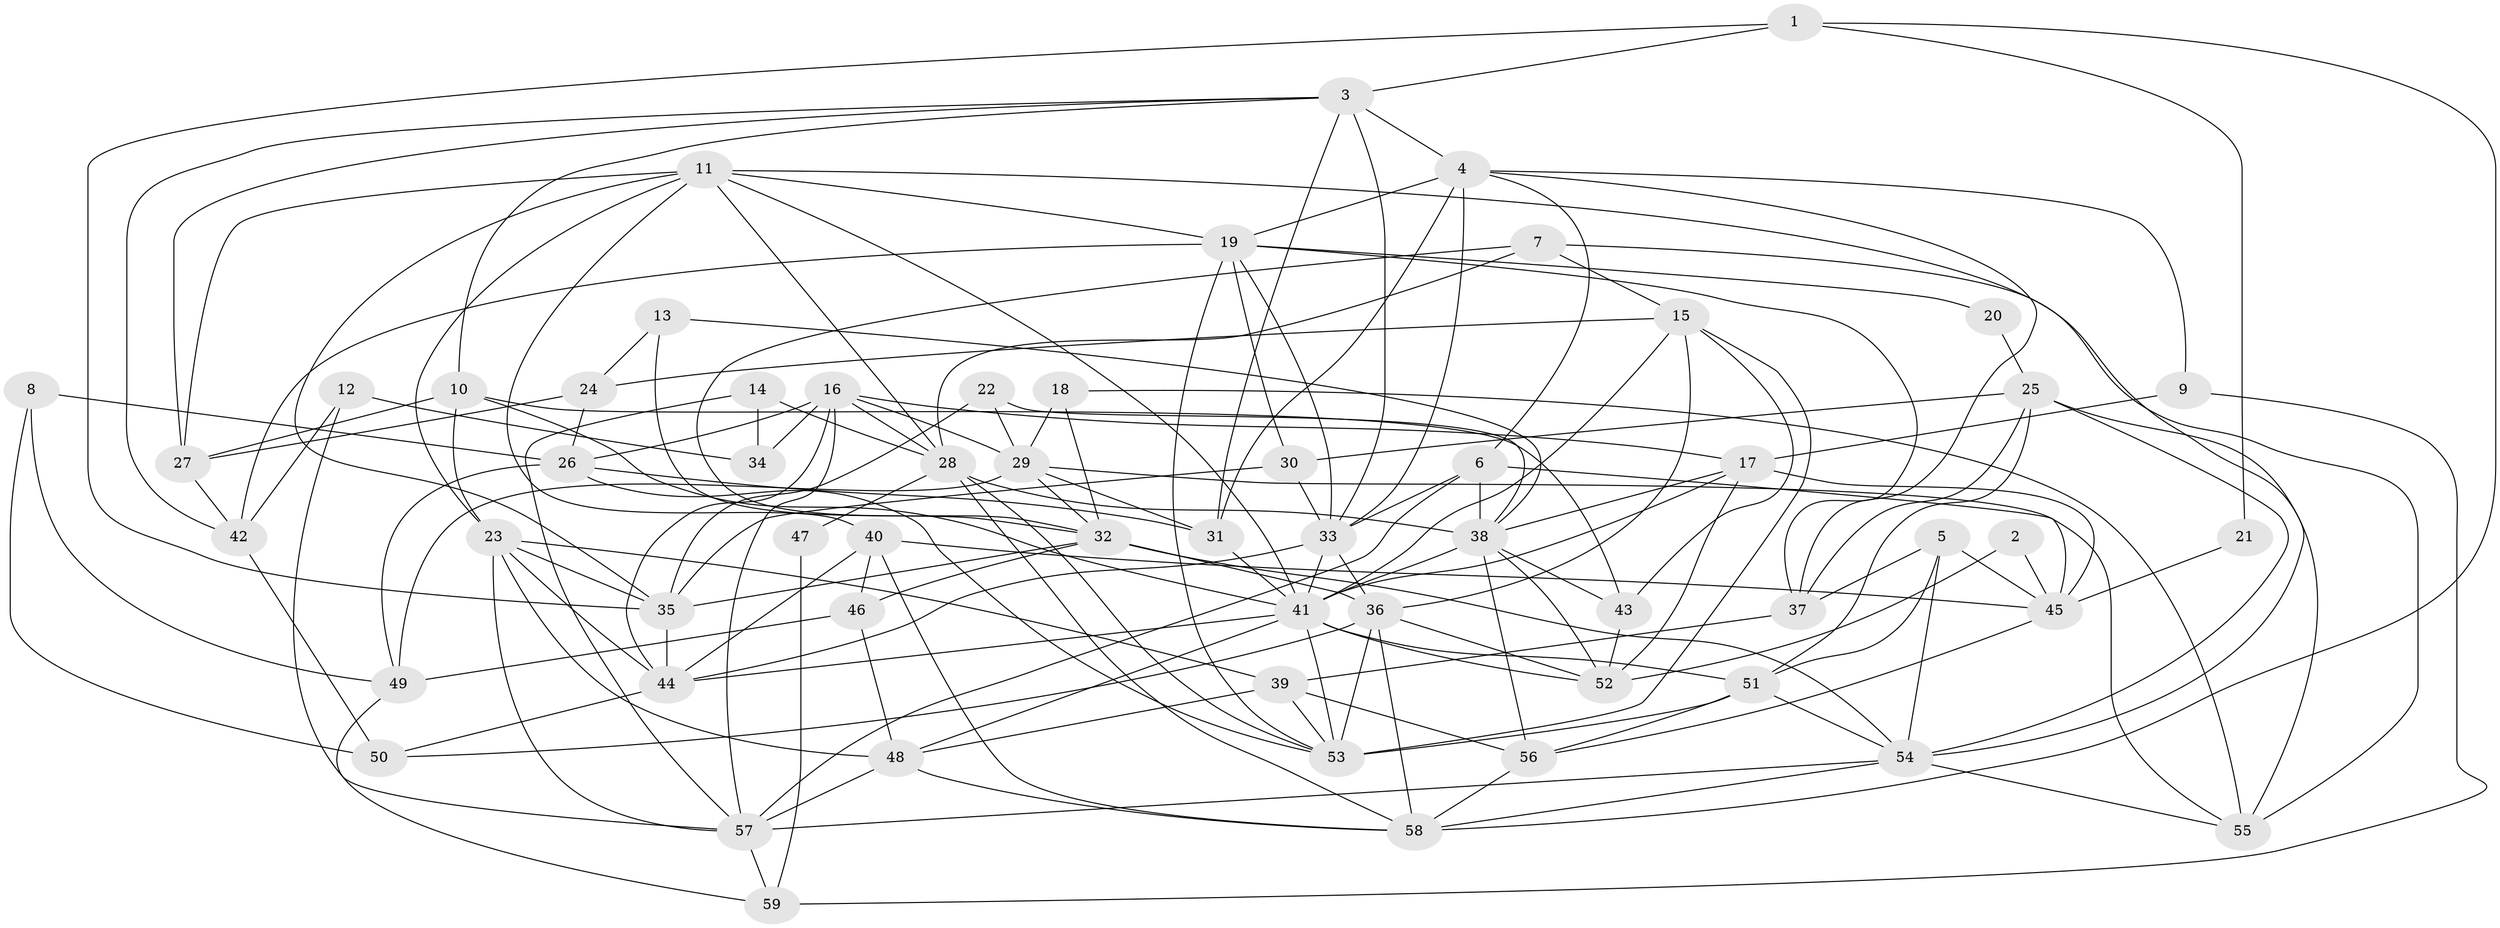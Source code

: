 // original degree distribution, {4: 0.2711864406779661, 2: 0.11864406779661017, 5: 0.1694915254237288, 3: 0.288135593220339, 7: 0.01694915254237288, 6: 0.11864406779661017, 8: 0.01694915254237288}
// Generated by graph-tools (version 1.1) at 2025/02/03/09/25 03:02:15]
// undirected, 59 vertices, 160 edges
graph export_dot {
graph [start="1"]
  node [color=gray90,style=filled];
  1;
  2;
  3;
  4;
  5;
  6;
  7;
  8;
  9;
  10;
  11;
  12;
  13;
  14;
  15;
  16;
  17;
  18;
  19;
  20;
  21;
  22;
  23;
  24;
  25;
  26;
  27;
  28;
  29;
  30;
  31;
  32;
  33;
  34;
  35;
  36;
  37;
  38;
  39;
  40;
  41;
  42;
  43;
  44;
  45;
  46;
  47;
  48;
  49;
  50;
  51;
  52;
  53;
  54;
  55;
  56;
  57;
  58;
  59;
  1 -- 3 [weight=1.0];
  1 -- 21 [weight=1.0];
  1 -- 35 [weight=1.0];
  1 -- 58 [weight=1.0];
  2 -- 45 [weight=1.0];
  2 -- 52 [weight=1.0];
  3 -- 4 [weight=1.0];
  3 -- 10 [weight=1.0];
  3 -- 27 [weight=1.0];
  3 -- 31 [weight=1.0];
  3 -- 33 [weight=1.0];
  3 -- 42 [weight=1.0];
  4 -- 6 [weight=1.0];
  4 -- 9 [weight=1.0];
  4 -- 19 [weight=1.0];
  4 -- 31 [weight=1.0];
  4 -- 33 [weight=1.0];
  4 -- 37 [weight=1.0];
  5 -- 37 [weight=1.0];
  5 -- 45 [weight=1.0];
  5 -- 51 [weight=1.0];
  5 -- 54 [weight=1.0];
  6 -- 33 [weight=1.0];
  6 -- 38 [weight=1.0];
  6 -- 45 [weight=1.0];
  6 -- 57 [weight=1.0];
  7 -- 15 [weight=1.0];
  7 -- 28 [weight=1.0];
  7 -- 32 [weight=1.0];
  7 -- 55 [weight=1.0];
  8 -- 26 [weight=1.0];
  8 -- 49 [weight=1.0];
  8 -- 50 [weight=1.0];
  9 -- 17 [weight=1.0];
  9 -- 59 [weight=1.0];
  10 -- 23 [weight=1.0];
  10 -- 27 [weight=1.0];
  10 -- 41 [weight=1.0];
  10 -- 43 [weight=1.0];
  11 -- 19 [weight=1.0];
  11 -- 23 [weight=1.0];
  11 -- 27 [weight=1.0];
  11 -- 28 [weight=1.0];
  11 -- 35 [weight=1.0];
  11 -- 40 [weight=1.0];
  11 -- 41 [weight=1.0];
  11 -- 54 [weight=1.0];
  12 -- 34 [weight=1.0];
  12 -- 42 [weight=1.0];
  12 -- 57 [weight=1.0];
  13 -- 24 [weight=1.0];
  13 -- 32 [weight=2.0];
  13 -- 38 [weight=1.0];
  14 -- 28 [weight=1.0];
  14 -- 34 [weight=1.0];
  14 -- 57 [weight=1.0];
  15 -- 24 [weight=1.0];
  15 -- 36 [weight=1.0];
  15 -- 41 [weight=1.0];
  15 -- 43 [weight=1.0];
  15 -- 53 [weight=1.0];
  16 -- 17 [weight=1.0];
  16 -- 26 [weight=1.0];
  16 -- 28 [weight=1.0];
  16 -- 29 [weight=1.0];
  16 -- 34 [weight=2.0];
  16 -- 44 [weight=1.0];
  16 -- 57 [weight=1.0];
  17 -- 38 [weight=1.0];
  17 -- 41 [weight=1.0];
  17 -- 45 [weight=1.0];
  17 -- 52 [weight=1.0];
  18 -- 29 [weight=1.0];
  18 -- 32 [weight=2.0];
  18 -- 55 [weight=1.0];
  19 -- 20 [weight=1.0];
  19 -- 30 [weight=1.0];
  19 -- 33 [weight=1.0];
  19 -- 37 [weight=1.0];
  19 -- 42 [weight=1.0];
  19 -- 53 [weight=1.0];
  20 -- 25 [weight=1.0];
  21 -- 45 [weight=2.0];
  22 -- 29 [weight=1.0];
  22 -- 35 [weight=1.0];
  22 -- 38 [weight=1.0];
  23 -- 35 [weight=2.0];
  23 -- 39 [weight=1.0];
  23 -- 44 [weight=2.0];
  23 -- 48 [weight=1.0];
  23 -- 57 [weight=1.0];
  24 -- 26 [weight=1.0];
  24 -- 27 [weight=1.0];
  25 -- 30 [weight=1.0];
  25 -- 37 [weight=1.0];
  25 -- 51 [weight=1.0];
  25 -- 54 [weight=1.0];
  25 -- 55 [weight=1.0];
  26 -- 31 [weight=1.0];
  26 -- 49 [weight=1.0];
  26 -- 53 [weight=1.0];
  27 -- 42 [weight=1.0];
  28 -- 38 [weight=1.0];
  28 -- 47 [weight=2.0];
  28 -- 53 [weight=1.0];
  28 -- 58 [weight=1.0];
  29 -- 31 [weight=1.0];
  29 -- 32 [weight=1.0];
  29 -- 49 [weight=1.0];
  29 -- 55 [weight=1.0];
  30 -- 33 [weight=1.0];
  30 -- 35 [weight=1.0];
  31 -- 41 [weight=1.0];
  32 -- 35 [weight=2.0];
  32 -- 36 [weight=1.0];
  32 -- 46 [weight=1.0];
  32 -- 54 [weight=1.0];
  33 -- 36 [weight=1.0];
  33 -- 41 [weight=1.0];
  33 -- 44 [weight=1.0];
  35 -- 44 [weight=1.0];
  36 -- 50 [weight=1.0];
  36 -- 52 [weight=1.0];
  36 -- 53 [weight=2.0];
  36 -- 58 [weight=1.0];
  37 -- 39 [weight=2.0];
  38 -- 41 [weight=1.0];
  38 -- 43 [weight=1.0];
  38 -- 52 [weight=1.0];
  38 -- 56 [weight=1.0];
  39 -- 48 [weight=1.0];
  39 -- 53 [weight=1.0];
  39 -- 56 [weight=1.0];
  40 -- 44 [weight=1.0];
  40 -- 45 [weight=1.0];
  40 -- 46 [weight=1.0];
  40 -- 58 [weight=1.0];
  41 -- 44 [weight=2.0];
  41 -- 48 [weight=1.0];
  41 -- 51 [weight=1.0];
  41 -- 52 [weight=1.0];
  41 -- 53 [weight=1.0];
  42 -- 50 [weight=1.0];
  43 -- 52 [weight=1.0];
  44 -- 50 [weight=1.0];
  45 -- 56 [weight=1.0];
  46 -- 48 [weight=1.0];
  46 -- 49 [weight=1.0];
  47 -- 59 [weight=1.0];
  48 -- 57 [weight=2.0];
  48 -- 58 [weight=1.0];
  49 -- 59 [weight=1.0];
  51 -- 53 [weight=1.0];
  51 -- 54 [weight=1.0];
  51 -- 56 [weight=1.0];
  54 -- 55 [weight=1.0];
  54 -- 57 [weight=1.0];
  54 -- 58 [weight=1.0];
  56 -- 58 [weight=1.0];
  57 -- 59 [weight=1.0];
}
